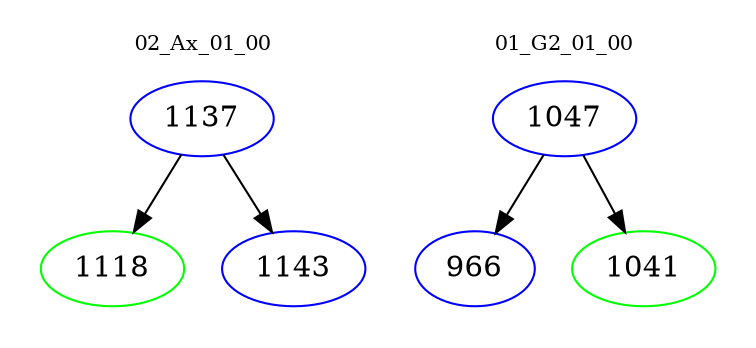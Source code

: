 digraph{
subgraph cluster_0 {
color = white
label = "02_Ax_01_00";
fontsize=10;
T0_1137 [label="1137", color="blue"]
T0_1137 -> T0_1118 [color="black"]
T0_1118 [label="1118", color="green"]
T0_1137 -> T0_1143 [color="black"]
T0_1143 [label="1143", color="blue"]
}
subgraph cluster_1 {
color = white
label = "01_G2_01_00";
fontsize=10;
T1_1047 [label="1047", color="blue"]
T1_1047 -> T1_966 [color="black"]
T1_966 [label="966", color="blue"]
T1_1047 -> T1_1041 [color="black"]
T1_1041 [label="1041", color="green"]
}
}
